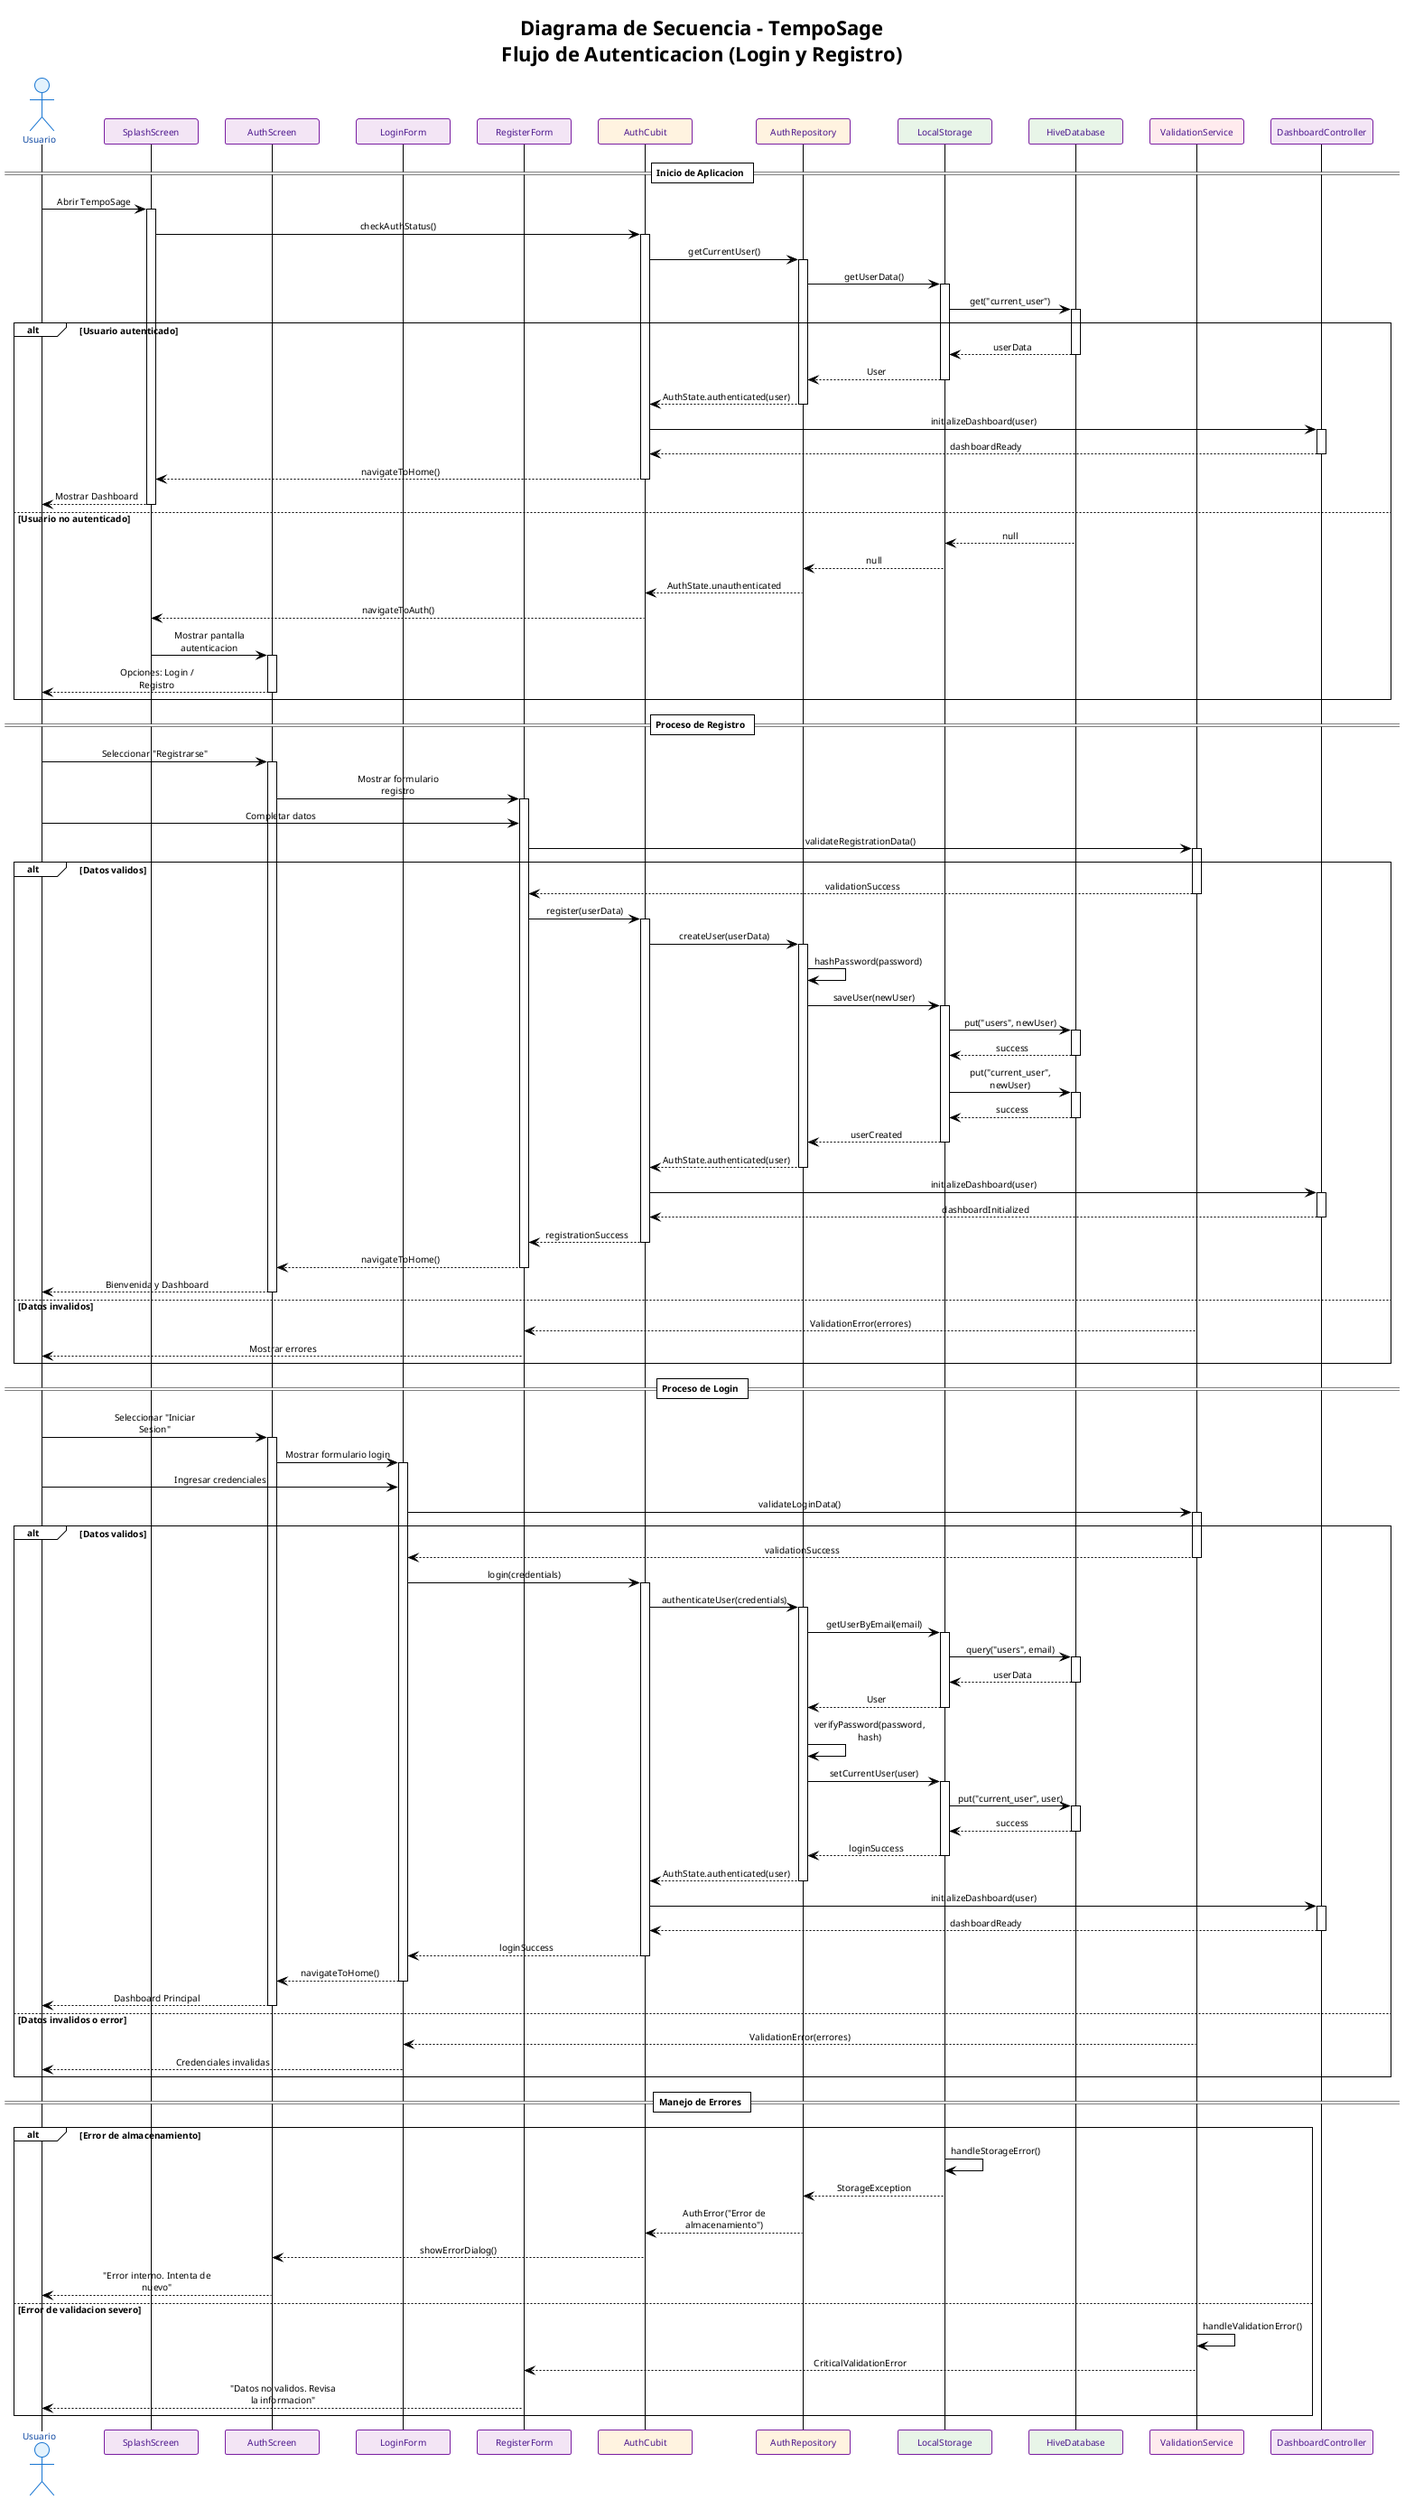 @startuml TempoSage_Auth_Sequence_Diagram
!theme plain
skinparam backgroundColor #FFFFFF
skinparam defaultFontSize 10
skinparam participantFontSize 10
skinparam sequenceMessageAlign center

' Colores para diferentes tipos de componentes
skinparam actor {
    BackgroundColor #E3F2FD
    BorderColor #1976D2
    FontColor #0D47A1
}

skinparam participant {
    BackgroundColor #F3E5F5
    BorderColor #7B1FA2
    FontColor #4A148C
}

skinparam database {
    BackgroundColor #E8F5E8
    BorderColor #388E3C
    FontColor #1B5E20
}

skinparam control {
    BackgroundColor #FFF3E0
    BorderColor #F57C00
    FontColor #E65100
}

' Layout optimizado
skinparam minClassWidth 90
skinparam maxMessageSize 120

title Diagrama de Secuencia - TempoSage\nFlujo de Autenticacion (Login y Registro)

' ===========================================
' PARTICIPANTES CON COLORES
' ===========================================
actor "Usuario" as user #E3F2FD
participant "SplashScreen" as splash #F3E5F5
participant "AuthScreen" as auth #F3E5F5
participant "LoginForm" as login #F3E5F5
participant "RegisterForm" as register #F3E5F5
participant "AuthCubit" as cubit #FFF3E0
participant "AuthRepository" as repo #FFF3E0
participant "LocalStorage" as storage #E8F5E8
participant "HiveDatabase" as hive #E8F5E8
participant "ValidationService" as validator #FFEBEE
participant "DashboardController" as dashboard #F3E5F5

' ===========================================
' FLUJO INICIAL - SPLASH Y VERIFICACIÓN
' ===========================================
== Inicio de Aplicacion ==

user -> splash : Abrir TempoSage
activate splash

splash -> cubit : checkAuthStatus()
activate cubit

cubit -> repo : getCurrentUser()
activate repo

repo -> storage : getUserData()
activate storage

storage -> hive : get("current_user")
activate hive

alt Usuario autenticado
    hive --> storage : userData
    deactivate hive
    storage --> repo : User
    deactivate storage
    repo --> cubit : AuthState.authenticated(user)
    deactivate repo
    
    cubit -> dashboard : initializeDashboard(user)
    activate dashboard
    dashboard --> cubit : dashboardReady
    deactivate dashboard
    
    cubit --> splash : navigateToHome()
    deactivate cubit
    splash --> user : Mostrar Dashboard
    deactivate splash

else Usuario no autenticado
    hive --> storage : null
    deactivate hive
    storage --> repo : null
    deactivate storage
    repo --> cubit : AuthState.unauthenticated
    deactivate repo
    
    cubit --> splash : navigateToAuth()
    deactivate cubit
    
    splash -> auth : Mostrar pantalla autenticacion
    deactivate splash
    activate auth
    
    auth --> user : Opciones: Login / Registro
    deactivate auth
end

' ===========================================
' FLUJO DE REGISTRO
' ===========================================
== Proceso de Registro ==

user -> auth : Seleccionar "Registrarse"
activate auth

auth -> register : Mostrar formulario registro
activate register

user -> register : Completar datos
register -> validator : validateRegistrationData()
activate validator

alt Datos validos
    validator --> register : validationSuccess
    deactivate validator
    
    register -> cubit : register(userData)
    activate cubit
    
    cubit -> repo : createUser(userData)
    activate repo
    
    repo -> repo : hashPassword(password)
    repo -> storage : saveUser(newUser)
    activate storage
    
    storage -> hive : put("users", newUser)
    activate hive
    hive --> storage : success
    deactivate hive
    
    storage -> hive : put("current_user", newUser)
    activate hive
    hive --> storage : success
    deactivate hive
    
    storage --> repo : userCreated
    deactivate storage
    
    repo --> cubit : AuthState.authenticated(user)
    deactivate repo
    
    cubit -> dashboard : initializeDashboard(user)
    activate dashboard
    dashboard --> cubit : dashboardInitialized
    deactivate dashboard
    
    cubit --> register : registrationSuccess
    deactivate cubit
    
    register --> auth : navigateToHome()
    deactivate register
    
    auth --> user : Bienvenida y Dashboard
    deactivate auth

else Datos invalidos
    validator --> register : ValidationError(errores)
    deactivate validator
    register --> user : Mostrar errores
end

' ===========================================
' FLUJO DE LOGIN - SIMPLIFICADO
' ===========================================
== Proceso de Login ==

user -> auth : Seleccionar "Iniciar Sesion"
activate auth

auth -> login : Mostrar formulario login
activate login

user -> login : Ingresar credenciales
login -> validator : validateLoginData()
activate validator

alt Datos validos
    validator --> login : validationSuccess
    deactivate validator
    
    login -> cubit : login(credentials)
    activate cubit
    
    cubit -> repo : authenticateUser(credentials)
    activate repo
    
    repo -> storage : getUserByEmail(email)
    activate storage
    
    storage -> hive : query("users", email)
    activate hive
    hive --> storage : userData
    deactivate hive
    
    storage --> repo : User
    deactivate storage
    
    repo -> repo : verifyPassword(password, hash)
    
    repo -> storage : setCurrentUser(user)
    activate storage
    
    storage -> hive : put("current_user", user)
    activate hive
    hive --> storage : success
    deactivate hive
    
    storage --> repo : loginSuccess
    deactivate storage
    
    repo --> cubit : AuthState.authenticated(user)
    deactivate repo
    
    cubit -> dashboard : initializeDashboard(user)
    activate dashboard
    dashboard --> cubit : dashboardReady
    deactivate dashboard
    
    cubit --> login : loginSuccess
    deactivate cubit
    
    login --> auth : navigateToHome()
    deactivate login
    
    auth --> user : Dashboard Principal
    deactivate auth

else Datos invalidos o error
    validator --> login : ValidationError(errores)
    deactivate validator
    login --> user : Credenciales invalidas
end

' ===========================================
' MANEJO DE ERRORES GLOBALES
' ===========================================
== Manejo de Errores ==

alt Error de almacenamiento
    storage -> storage : handleStorageError()
    storage --> repo : StorageException
    repo --> cubit : AuthError("Error de almacenamiento")
    cubit --> auth : showErrorDialog()
    auth --> user : "Error interno. Intenta de nuevo"
    
else Error de validacion severo
    validator -> validator : handleValidationError()
    validator --> register : CriticalValidationError
    register --> user : "Datos no validos. Revisa la informacion"
end

@enduml
